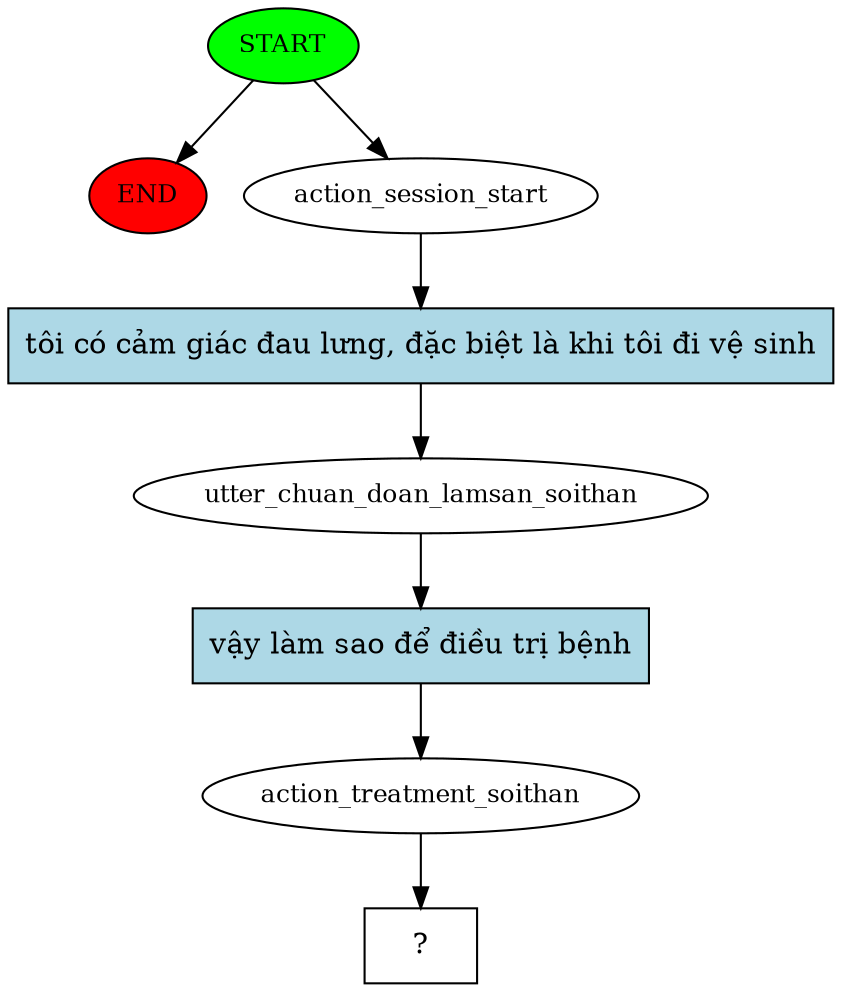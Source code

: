 digraph  {
0 [class="start active", fillcolor=green, fontsize=12, label=START, style=filled];
"-1" [class=end, fillcolor=red, fontsize=12, label=END, style=filled];
1 [class=active, fontsize=12, label=action_session_start];
2 [class=active, fontsize=12, label=utter_chuan_doan_lamsan_soithan];
3 [class=active, fontsize=12, label=action_treatment_soithan];
4 [class="intent dashed active", label="  ?  ", shape=rect];
5 [class="intent active", fillcolor=lightblue, label="tôi có cảm giác đau lưng, đặc biệt là khi tôi đi vệ sinh", shape=rect, style=filled];
6 [class="intent active", fillcolor=lightblue, label="vậy làm sao để điều trị bệnh", shape=rect, style=filled];
0 -> "-1"  [class="", key=NONE, label=""];
0 -> 1  [class=active, key=NONE, label=""];
1 -> 5  [class=active, key=0];
2 -> 6  [class=active, key=0];
3 -> 4  [class=active, key=NONE, label=""];
5 -> 2  [class=active, key=0];
6 -> 3  [class=active, key=0];
}
